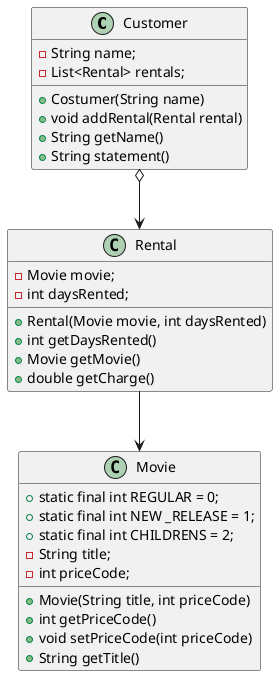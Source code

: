 @startuml movies

class Customer {
- String name;
- List<Rental> rentals;
+ Costumer(String name) 
+ void addRental(Rental rental)
+ String getName()
+ String statement()
}

class Rental {
- Movie movie;
- int daysRented;
+ Rental(Movie movie, int daysRented)
+ int getDaysRented()
+ Movie getMovie()
+ double getCharge()
}

class Movie {
+ static final int REGULAR = 0;
+ static final int NEW _RELEASE = 1;
+ static final int CHILDRENS = 2;
- String title;
- int priceCode;
+ Movie(String title, int priceCode)
+ int getPriceCode()
+ void setPriceCode(int priceCode)
+ String getTitle()
}

Customer o-down-> Rental
Rental -down-> Movie

@enduml

